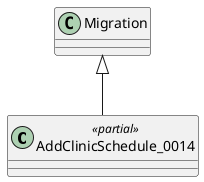 @startuml
class AddClinicSchedule_0014 <<partial>> {
}
Migration <|-- AddClinicSchedule_0014
@enduml

